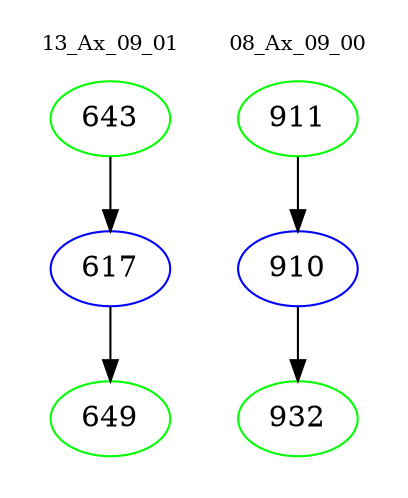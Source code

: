 digraph{
subgraph cluster_0 {
color = white
label = "13_Ax_09_01";
fontsize=10;
T0_643 [label="643", color="green"]
T0_643 -> T0_617 [color="black"]
T0_617 [label="617", color="blue"]
T0_617 -> T0_649 [color="black"]
T0_649 [label="649", color="green"]
}
subgraph cluster_1 {
color = white
label = "08_Ax_09_00";
fontsize=10;
T1_911 [label="911", color="green"]
T1_911 -> T1_910 [color="black"]
T1_910 [label="910", color="blue"]
T1_910 -> T1_932 [color="black"]
T1_932 [label="932", color="green"]
}
}
